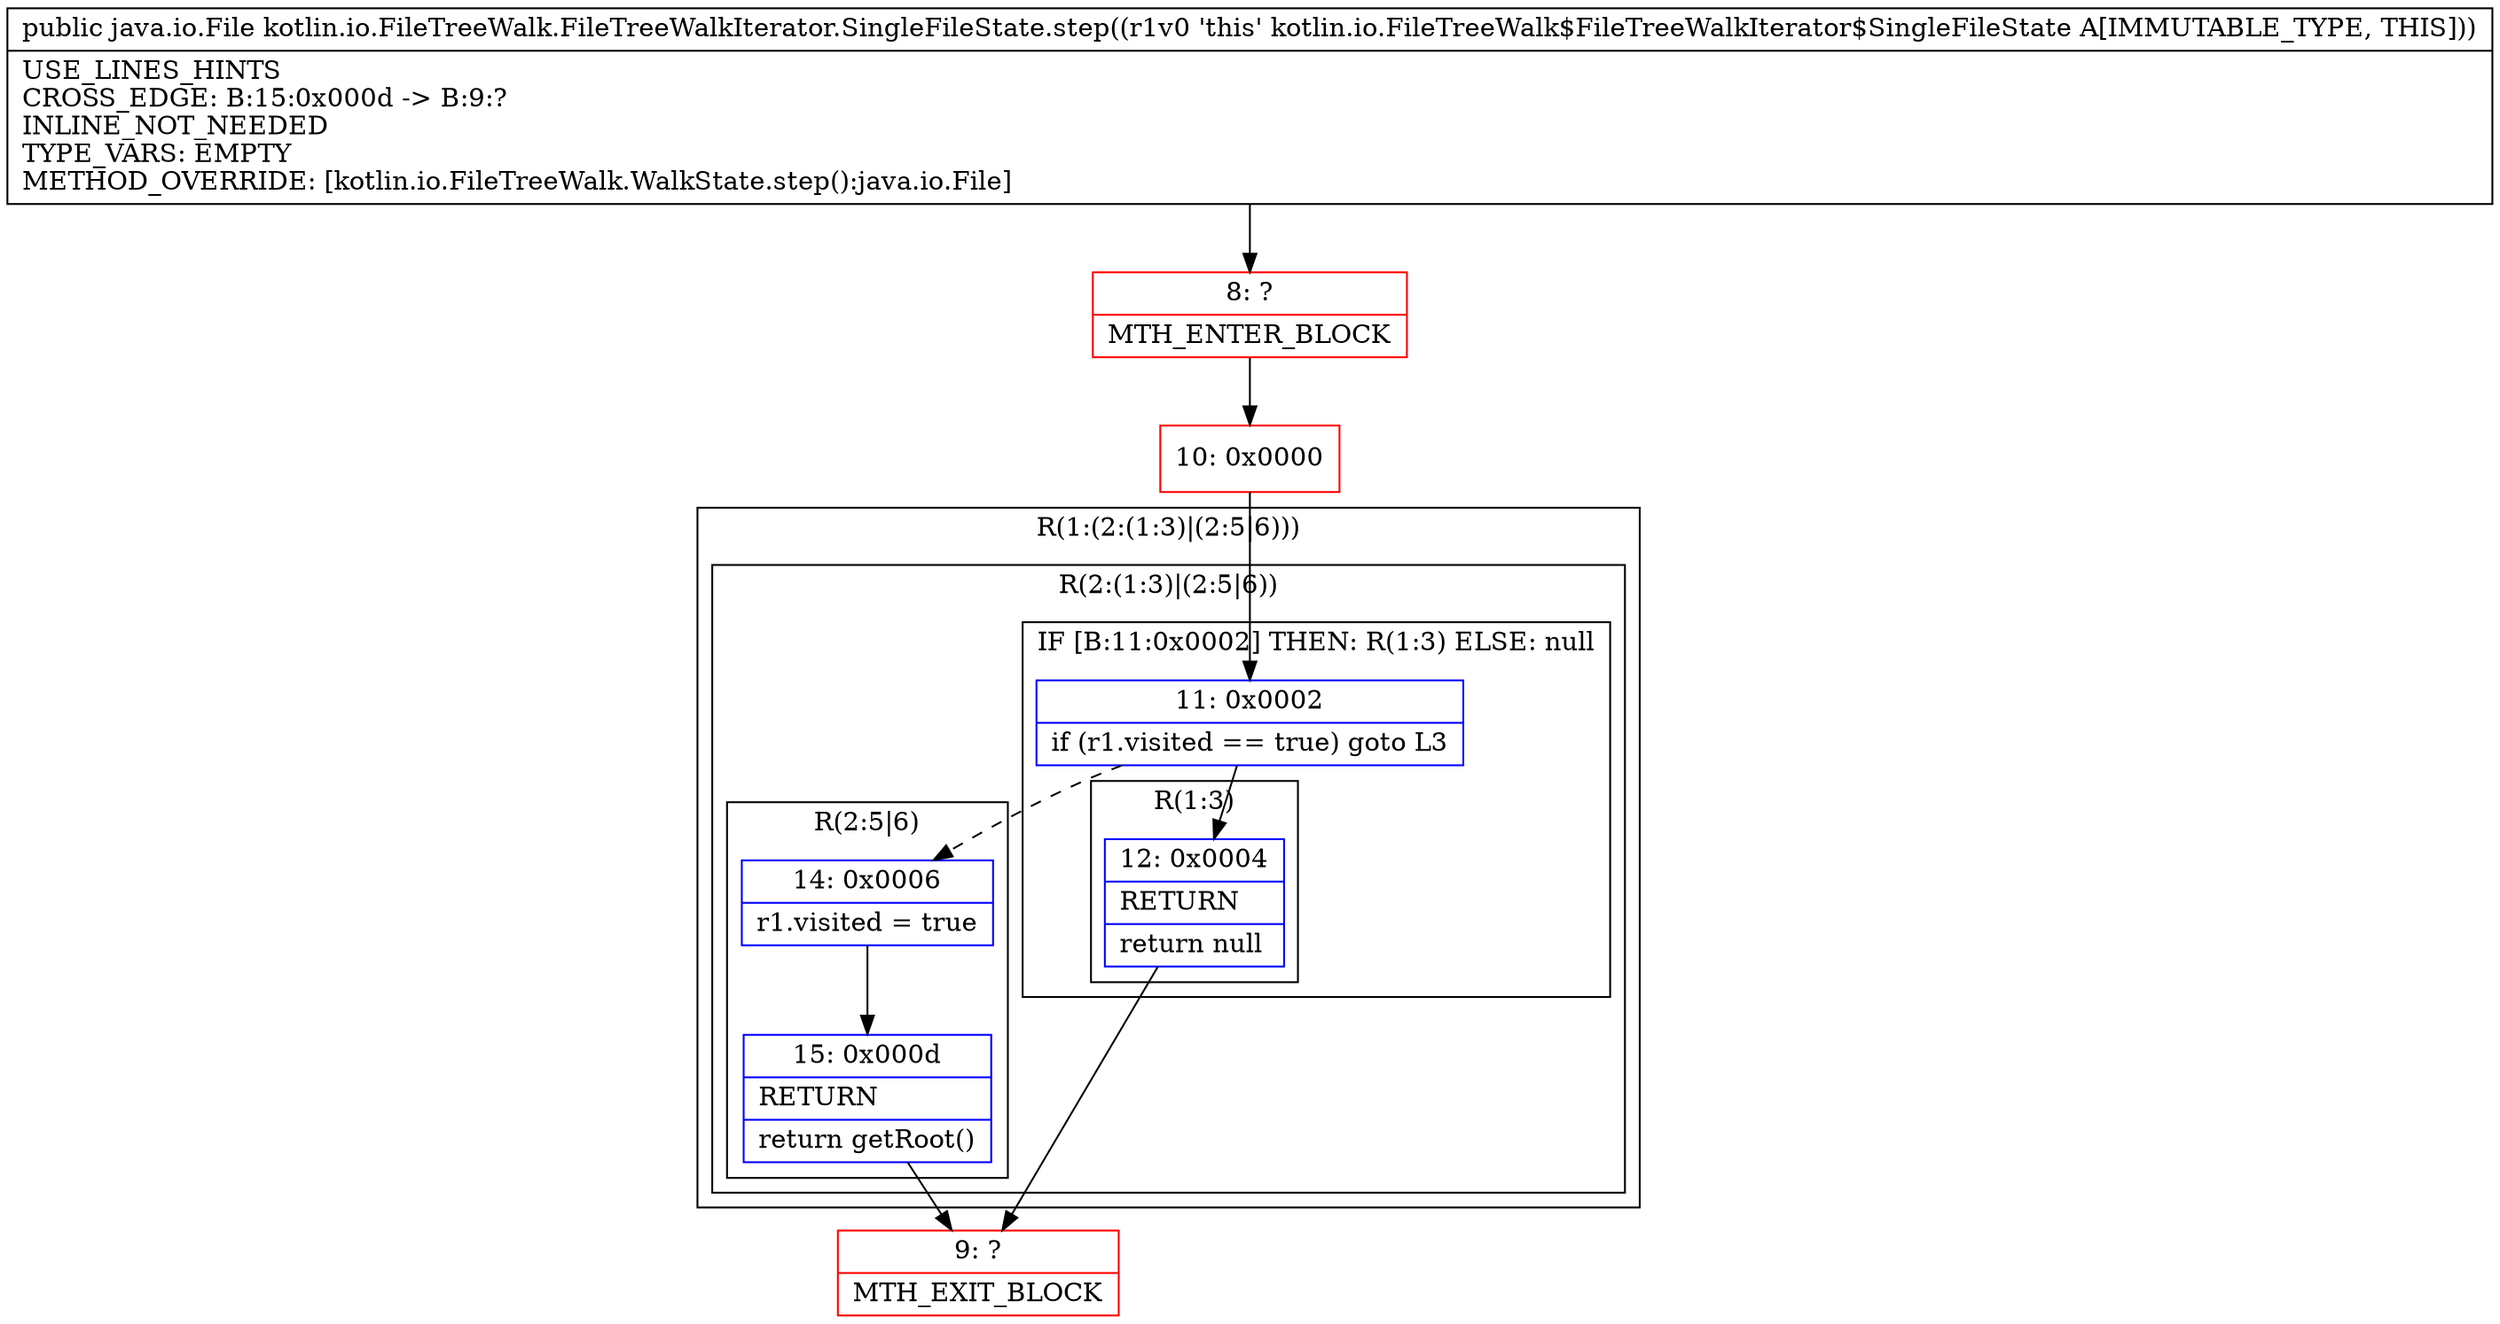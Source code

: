 digraph "CFG forkotlin.io.FileTreeWalk.FileTreeWalkIterator.SingleFileState.step()Ljava\/io\/File;" {
subgraph cluster_Region_1528591259 {
label = "R(1:(2:(1:3)|(2:5|6)))";
node [shape=record,color=blue];
subgraph cluster_Region_1127841372 {
label = "R(2:(1:3)|(2:5|6))";
node [shape=record,color=blue];
subgraph cluster_IfRegion_1190023618 {
label = "IF [B:11:0x0002] THEN: R(1:3) ELSE: null";
node [shape=record,color=blue];
Node_11 [shape=record,label="{11\:\ 0x0002|if (r1.visited == true) goto L3\l}"];
subgraph cluster_Region_1865195834 {
label = "R(1:3)";
node [shape=record,color=blue];
Node_12 [shape=record,label="{12\:\ 0x0004|RETURN\l|return null\l}"];
}
}
subgraph cluster_Region_1460963311 {
label = "R(2:5|6)";
node [shape=record,color=blue];
Node_14 [shape=record,label="{14\:\ 0x0006|r1.visited = true\l}"];
Node_15 [shape=record,label="{15\:\ 0x000d|RETURN\l|return getRoot()\l}"];
}
}
}
Node_8 [shape=record,color=red,label="{8\:\ ?|MTH_ENTER_BLOCK\l}"];
Node_10 [shape=record,color=red,label="{10\:\ 0x0000}"];
Node_9 [shape=record,color=red,label="{9\:\ ?|MTH_EXIT_BLOCK\l}"];
MethodNode[shape=record,label="{public java.io.File kotlin.io.FileTreeWalk.FileTreeWalkIterator.SingleFileState.step((r1v0 'this' kotlin.io.FileTreeWalk$FileTreeWalkIterator$SingleFileState A[IMMUTABLE_TYPE, THIS]))  | USE_LINES_HINTS\lCROSS_EDGE: B:15:0x000d \-\> B:9:?\lINLINE_NOT_NEEDED\lTYPE_VARS: EMPTY\lMETHOD_OVERRIDE: [kotlin.io.FileTreeWalk.WalkState.step():java.io.File]\l}"];
MethodNode -> Node_8;Node_11 -> Node_12;
Node_11 -> Node_14[style=dashed];
Node_12 -> Node_9;
Node_14 -> Node_15;
Node_15 -> Node_9;
Node_8 -> Node_10;
Node_10 -> Node_11;
}


